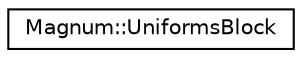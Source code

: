 digraph "圖形化之類別階層"
{
  edge [fontname="Helvetica",fontsize="10",labelfontname="Helvetica",labelfontsize="10"];
  node [fontname="Helvetica",fontsize="10",shape=record];
  rankdir="LR";
  Node1 [label="Magnum::UniformsBlock",height=0.2,width=0.4,color="black", fillcolor="white", style="filled",URL="$class_magnum_1_1_uniforms_block.html"];
}
